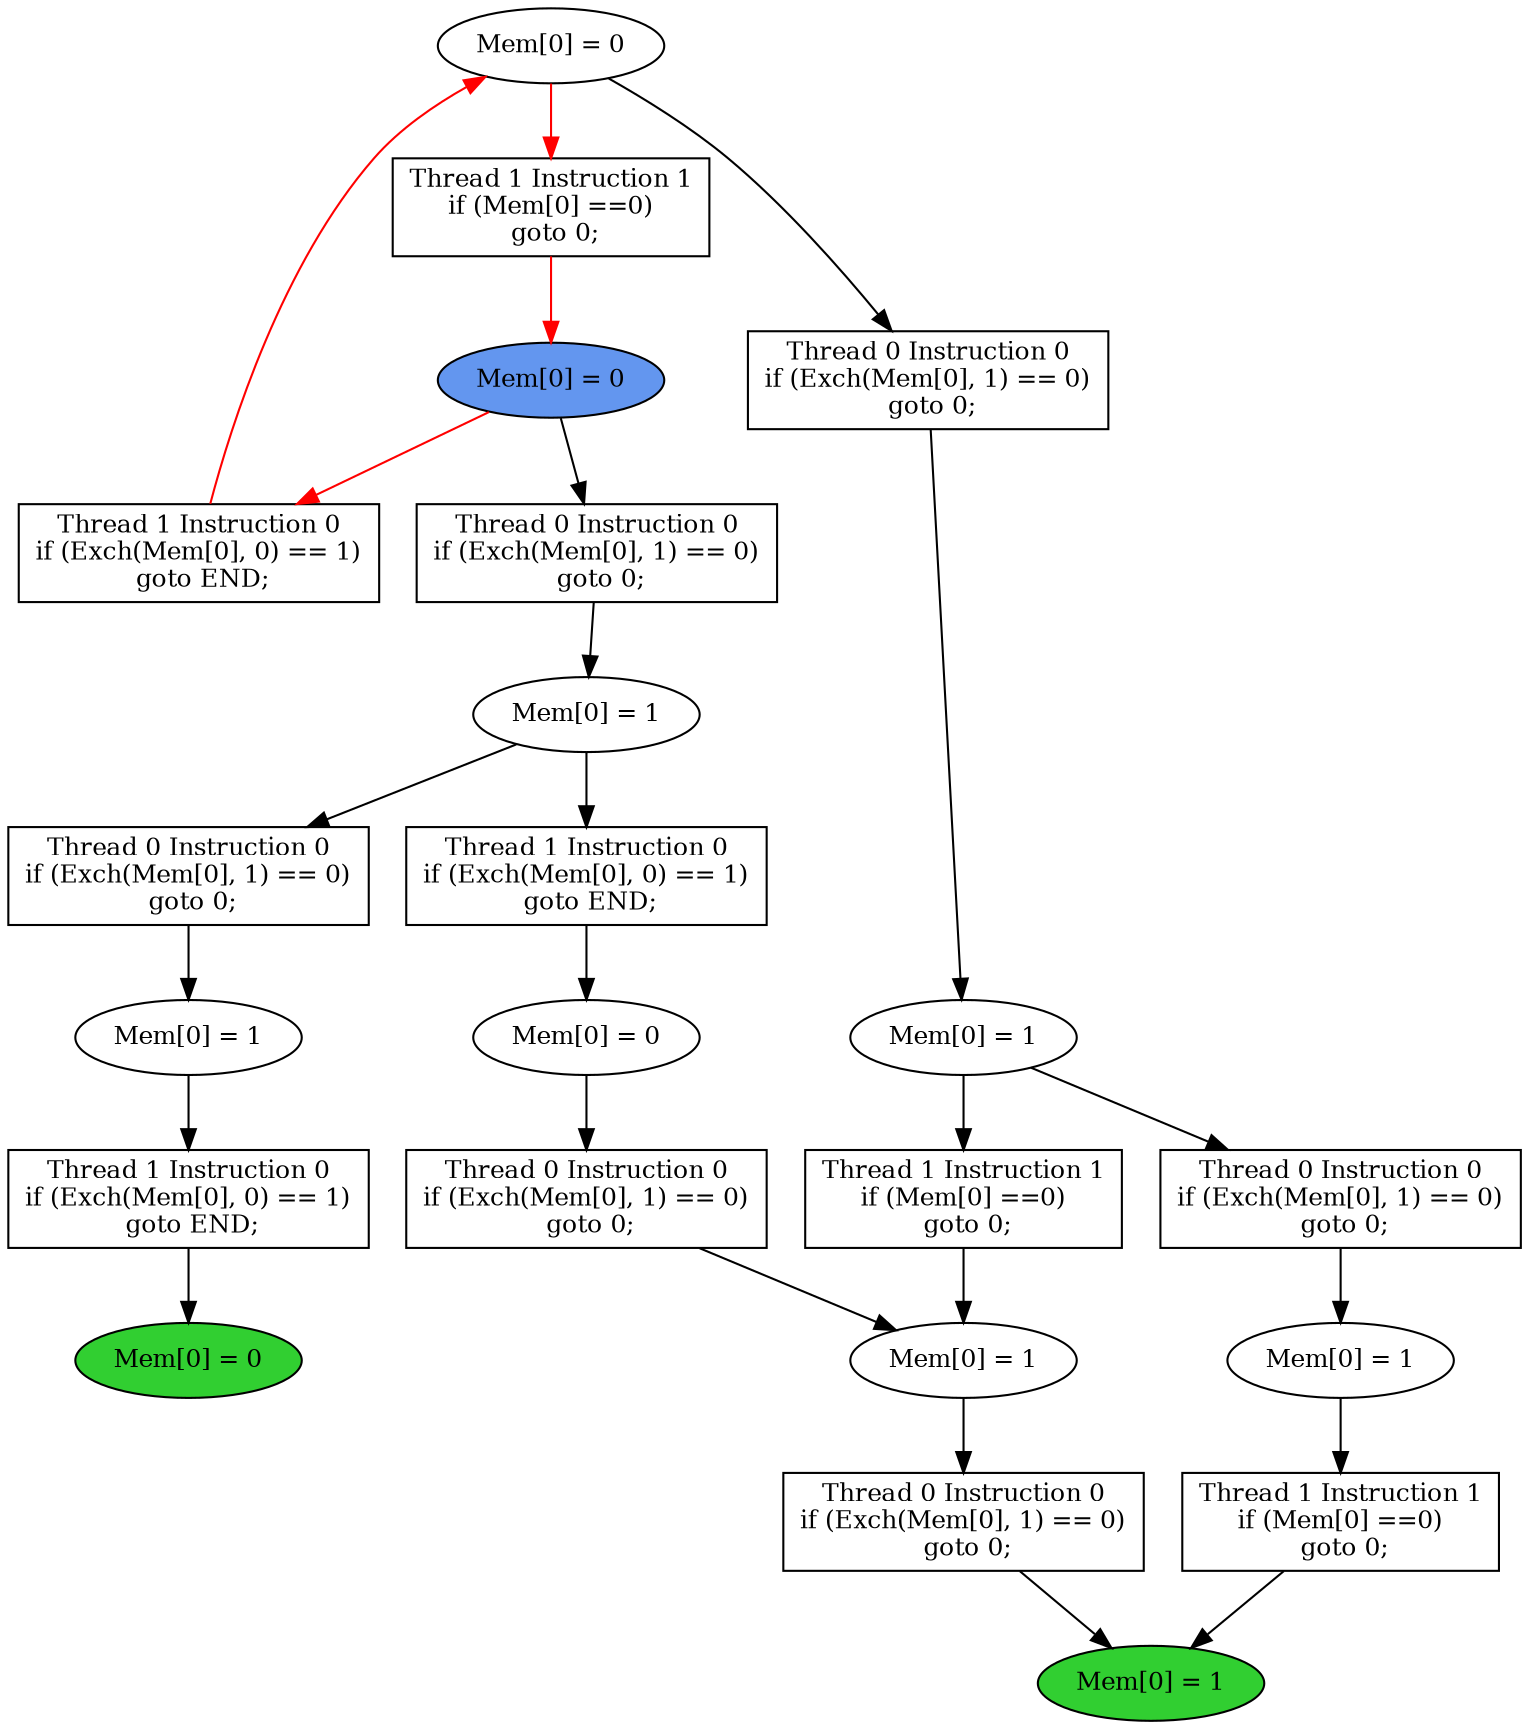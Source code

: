 digraph "graph" {
graph [fontsize=12]
node [fontsize=12]
edge [fontsize=12]
rankdir=TB;
"N21" -> "N12" [uuid = "<A0, END1>", color = "#000000", fontcolor = "#ffffff", style = "solid", label = "", dir = "forward", weight = "1"]
"N20" -> "N14" [uuid = "<A1, S6>", color = "#000000", fontcolor = "#ffffff", style = "solid", label = "", dir = "forward", weight = "1"]
"N17" -> "N16" [uuid = "<A2, S1>", color = "#000000", fontcolor = "#ffffff", style = "solid", label = "", dir = "forward", weight = "1"]
"N32" -> "N27" [uuid = "<A3, S0>", color = "#ff0000", fontcolor = "#ffffff", style = "solid", label = "", dir = "back", weight = "1"]
"N29" -> "N28" [uuid = "<A4, START$0>", color = "#ff0000", fontcolor = "#ffffff", style = "solid", label = "", dir = "forward", weight = "1"]
"N13" -> "N12" [uuid = "<A5, END1>", color = "#000000", fontcolor = "#ffffff", style = "solid", label = "", dir = "forward", weight = "1"]
"N15" -> "N14" [uuid = "<A6, S6>", color = "#000000", fontcolor = "#ffffff", style = "solid", label = "", dir = "forward", weight = "1"]
"N19" -> "N18" [uuid = "<A7, S5>", color = "#000000", fontcolor = "#ffffff", style = "solid", label = "", dir = "forward", weight = "1"]
"N25" -> "N24" [uuid = "<A8, S4>", color = "#000000", fontcolor = "#ffffff", style = "solid", label = "", dir = "forward", weight = "1"]
"N11" -> "N10" [uuid = "<A9, S3>", color = "#000000", fontcolor = "#ffffff", style = "solid", label = "", dir = "forward", weight = "1"]
"N23" -> "N22" [uuid = "<A10, S2>", color = "#000000", fontcolor = "#ffffff", style = "solid", label = "", dir = "forward", weight = "1"]
"N9" -> "N8" [uuid = "<A11, END0>", color = "#000000", fontcolor = "#ffffff", style = "solid", label = "", dir = "forward", weight = "1"]
"N22" -> "N21" [uuid = "<A0, S2>", color = "#000000", fontcolor = "#ffffff", style = "solid", label = "", dir = "forward", weight = "1"]
"N24" -> "N20" [uuid = "<A1, S4>", color = "#000000", fontcolor = "#ffffff", style = "solid", label = "", dir = "forward", weight = "1"]
"N18" -> "N17" [uuid = "<A2, S5>", color = "#000000", fontcolor = "#ffffff", style = "solid", label = "", dir = "forward", weight = "1"]
"N28" -> "N27" [uuid = "<A3, START$0>", color = "#ff0000", fontcolor = "#ffffff", style = "solid", label = "", dir = "forward", weight = "1"]
"N32" -> "N29" [uuid = "<A4, S0>", color = "#ff0000", fontcolor = "#ffffff", style = "solid", label = "", dir = "forward", weight = "1"]
"N14" -> "N13" [uuid = "<A5, S6>", color = "#000000", fontcolor = "#ffffff", style = "solid", label = "", dir = "forward", weight = "1"]
"N16" -> "N15" [uuid = "<A6, S1>", color = "#000000", fontcolor = "#ffffff", style = "solid", label = "", dir = "forward", weight = "1"]
"N28" -> "N19" [uuid = "<A7, START$0>", color = "#000000", fontcolor = "#ffffff", style = "solid", label = "", dir = "forward", weight = "1"]
"N32" -> "N25" [uuid = "<A8, S0>", color = "#000000", fontcolor = "#ffffff", style = "solid", label = "", dir = "forward", weight = "1"]
"N18" -> "N11" [uuid = "<A9, S5>", color = "#000000", fontcolor = "#ffffff", style = "solid", label = "", dir = "forward", weight = "1"]
"N24" -> "N23" [uuid = "<A10, S4>", color = "#000000", fontcolor = "#ffffff", style = "solid", label = "", dir = "forward", weight = "1"]
"N10" -> "N9" [uuid = "<A11, S3>", color = "#000000", fontcolor = "#ffffff", style = "solid", label = "", dir = "forward", weight = "1"]
"N8" [uuid="END0", label="Mem[0] = 0", fillcolor = "#31cf31", fontcolor = "#000000", shape = "ellipse", style = "filled, solid"]
"N9" [uuid="A11", label="Thread 1 Instruction 0
if (Exch(Mem[0], 0) == 1)
 goto END;", fillcolor = "#ffffff", fontcolor = "#000000", shape = "box", style = "filled, solid"]
"N10" [uuid="S3", label="Mem[0] = 1", fillcolor = "#ffffff", fontcolor = "#000000", shape = "ellipse", style = "filled, solid"]
"N11" [uuid="A9", label="Thread 0 Instruction 0
if (Exch(Mem[0], 1) == 0)
 goto 0;", fillcolor = "#ffffff", fontcolor = "#000000", shape = "box", style = "filled, solid"]
"N12" [uuid="END1", label="Mem[0] = 1", fillcolor = "#31cf31", fontcolor = "#000000", shape = "ellipse", style = "filled, solid"]
"N13" [uuid="A5", label="Thread 0 Instruction 0
if (Exch(Mem[0], 1) == 0)
 goto 0;", fillcolor = "#ffffff", fontcolor = "#000000", shape = "box", style = "filled, solid"]
"N14" [uuid="S6", label="Mem[0] = 1", fillcolor = "#ffffff", fontcolor = "#000000", shape = "ellipse", style = "filled, solid"]
"N15" [uuid="A6", label="Thread 0 Instruction 0
if (Exch(Mem[0], 1) == 0)
 goto 0;", fillcolor = "#ffffff", fontcolor = "#000000", shape = "box", style = "filled, solid"]
"N16" [uuid="S1", label="Mem[0] = 0", fillcolor = "#ffffff", fontcolor = "#000000", shape = "ellipse", style = "filled, solid"]
"N17" [uuid="A2", label="Thread 1 Instruction 0
if (Exch(Mem[0], 0) == 1)
 goto END;", fillcolor = "#ffffff", fontcolor = "#000000", shape = "box", style = "filled, solid"]
"N18" [uuid="S5", label="Mem[0] = 1", fillcolor = "#ffffff", fontcolor = "#000000", shape = "ellipse", style = "filled, solid"]
"N19" [uuid="A7", label="Thread 0 Instruction 0
if (Exch(Mem[0], 1) == 0)
 goto 0;", fillcolor = "#ffffff", fontcolor = "#000000", shape = "box", style = "filled, solid"]
"N20" [uuid="A1", label="Thread 1 Instruction 1
if (Mem[0] ==0)
 goto 0;", fillcolor = "#ffffff", fontcolor = "#000000", shape = "box", style = "filled, solid"]
"N21" [uuid="A0", label="Thread 1 Instruction 1
if (Mem[0] ==0)
 goto 0;", fillcolor = "#ffffff", fontcolor = "#000000", shape = "box", style = "filled, solid"]
"N22" [uuid="S2", label="Mem[0] = 1", fillcolor = "#ffffff", fontcolor = "#000000", shape = "ellipse", style = "filled, solid"]
"N23" [uuid="A10", label="Thread 0 Instruction 0
if (Exch(Mem[0], 1) == 0)
 goto 0;", fillcolor = "#ffffff", fontcolor = "#000000", shape = "box", style = "filled, solid"]
"N24" [uuid="S4", label="Mem[0] = 1", fillcolor = "#ffffff", fontcolor = "#000000", shape = "ellipse", style = "filled, solid"]
"N25" [uuid="A8", label="Thread 0 Instruction 0
if (Exch(Mem[0], 1) == 0)
 goto 0;", fillcolor = "#ffffff", fontcolor = "#000000", shape = "box", style = "filled, solid"]
"N27" [uuid="A3", label="Thread 1 Instruction 0
if (Exch(Mem[0], 0) == 1)
 goto END;", fillcolor = "#ffffff", fontcolor = "#000000", shape = "box", style = "filled, solid"]
"N28" [uuid="START$0", label="Mem[0] = 0", fillcolor = "#6396ef", fontcolor = "#000000", shape = "ellipse", style = "filled, solid"]
"N29" [uuid="A4", label="Thread 1 Instruction 1
if (Mem[0] ==0)
 goto 0;", fillcolor = "#ffffff", fontcolor = "#000000", shape = "box", style = "filled, solid"]
"N32" [uuid="S0", label="Mem[0] = 0", fillcolor = "#ffffff", fontcolor = "#000000", shape = "ellipse", style = "filled, solid"]
}